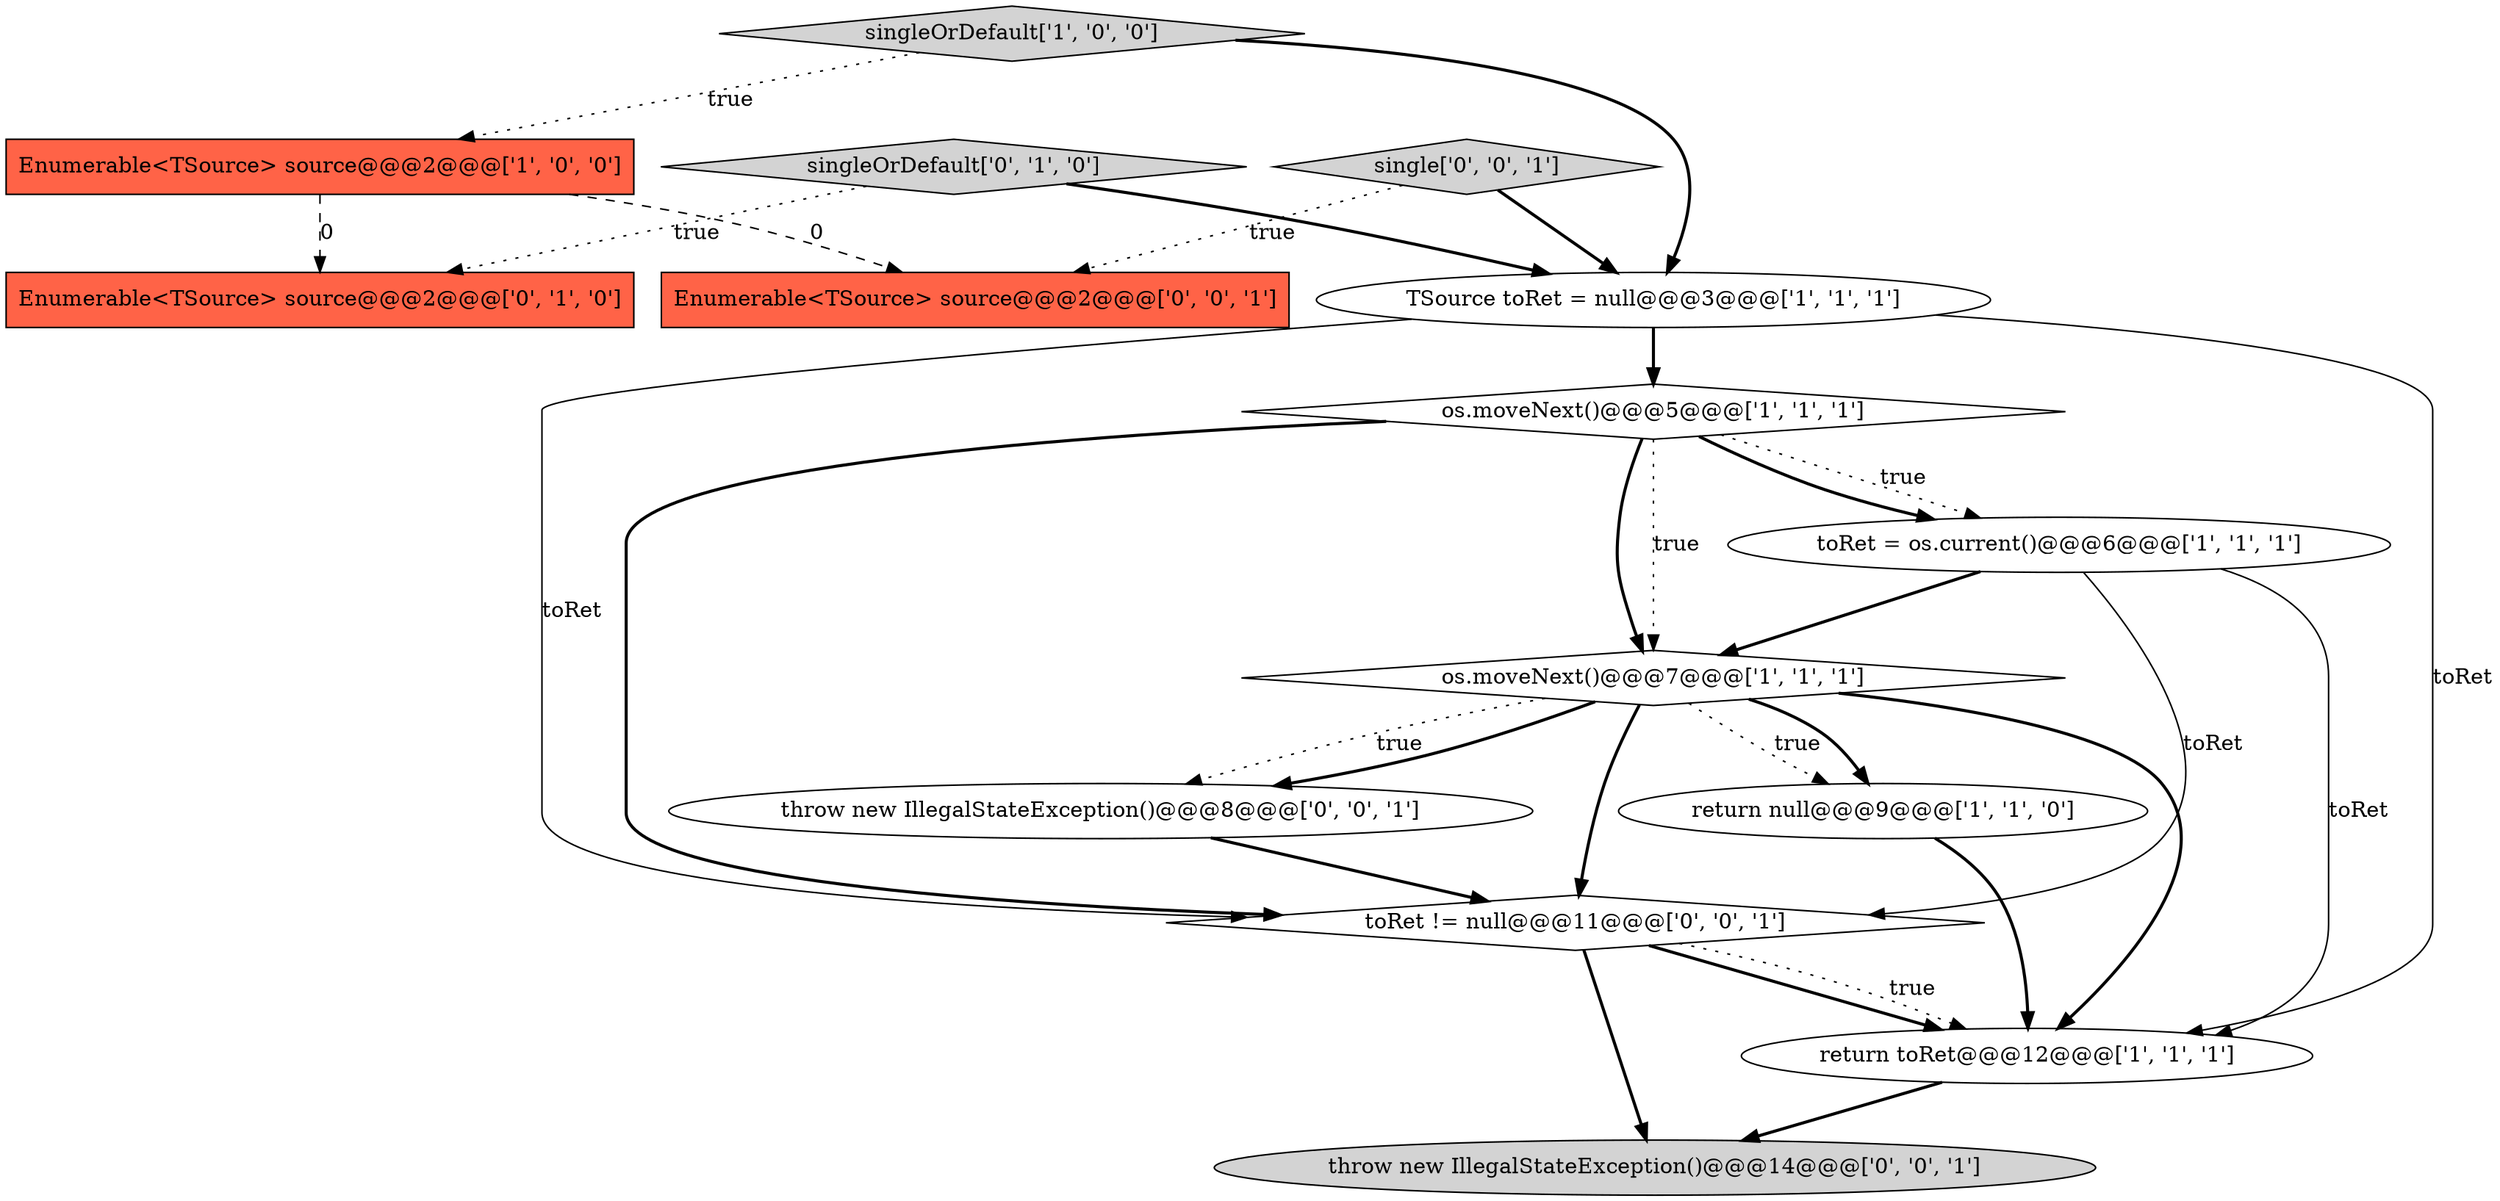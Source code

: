 digraph {
9 [style = filled, label = "singleOrDefault['0', '1', '0']", fillcolor = lightgray, shape = diamond image = "AAA0AAABBB2BBB"];
12 [style = filled, label = "throw new IllegalStateException()@@@14@@@['0', '0', '1']", fillcolor = lightgray, shape = ellipse image = "AAA0AAABBB3BBB"];
8 [style = filled, label = "Enumerable<TSource> source@@@2@@@['0', '1', '0']", fillcolor = tomato, shape = box image = "AAA1AAABBB2BBB"];
10 [style = filled, label = "throw new IllegalStateException()@@@8@@@['0', '0', '1']", fillcolor = white, shape = ellipse image = "AAA0AAABBB3BBB"];
4 [style = filled, label = "singleOrDefault['1', '0', '0']", fillcolor = lightgray, shape = diamond image = "AAA0AAABBB1BBB"];
5 [style = filled, label = "os.moveNext()@@@5@@@['1', '1', '1']", fillcolor = white, shape = diamond image = "AAA0AAABBB1BBB"];
14 [style = filled, label = "Enumerable<TSource> source@@@2@@@['0', '0', '1']", fillcolor = tomato, shape = box image = "AAA0AAABBB3BBB"];
3 [style = filled, label = "return null@@@9@@@['1', '1', '0']", fillcolor = white, shape = ellipse image = "AAA0AAABBB1BBB"];
2 [style = filled, label = "os.moveNext()@@@7@@@['1', '1', '1']", fillcolor = white, shape = diamond image = "AAA0AAABBB1BBB"];
1 [style = filled, label = "return toRet@@@12@@@['1', '1', '1']", fillcolor = white, shape = ellipse image = "AAA0AAABBB1BBB"];
0 [style = filled, label = "Enumerable<TSource> source@@@2@@@['1', '0', '0']", fillcolor = tomato, shape = box image = "AAA1AAABBB1BBB"];
6 [style = filled, label = "toRet = os.current()@@@6@@@['1', '1', '1']", fillcolor = white, shape = ellipse image = "AAA0AAABBB1BBB"];
13 [style = filled, label = "toRet != null@@@11@@@['0', '0', '1']", fillcolor = white, shape = diamond image = "AAA0AAABBB3BBB"];
11 [style = filled, label = "single['0', '0', '1']", fillcolor = lightgray, shape = diamond image = "AAA0AAABBB3BBB"];
7 [style = filled, label = "TSource toRet = null@@@3@@@['1', '1', '1']", fillcolor = white, shape = ellipse image = "AAA0AAABBB1BBB"];
2->3 [style = dotted, label="true"];
2->10 [style = dotted, label="true"];
3->1 [style = bold, label=""];
2->1 [style = bold, label=""];
2->3 [style = bold, label=""];
4->0 [style = dotted, label="true"];
11->14 [style = dotted, label="true"];
5->6 [style = dotted, label="true"];
9->7 [style = bold, label=""];
2->10 [style = bold, label=""];
6->13 [style = solid, label="toRet"];
13->1 [style = bold, label=""];
4->7 [style = bold, label=""];
2->13 [style = bold, label=""];
6->2 [style = bold, label=""];
9->8 [style = dotted, label="true"];
7->13 [style = solid, label="toRet"];
0->14 [style = dashed, label="0"];
13->1 [style = dotted, label="true"];
5->2 [style = bold, label=""];
7->5 [style = bold, label=""];
13->12 [style = bold, label=""];
5->6 [style = bold, label=""];
10->13 [style = bold, label=""];
5->13 [style = bold, label=""];
6->1 [style = solid, label="toRet"];
7->1 [style = solid, label="toRet"];
1->12 [style = bold, label=""];
0->8 [style = dashed, label="0"];
11->7 [style = bold, label=""];
5->2 [style = dotted, label="true"];
}

